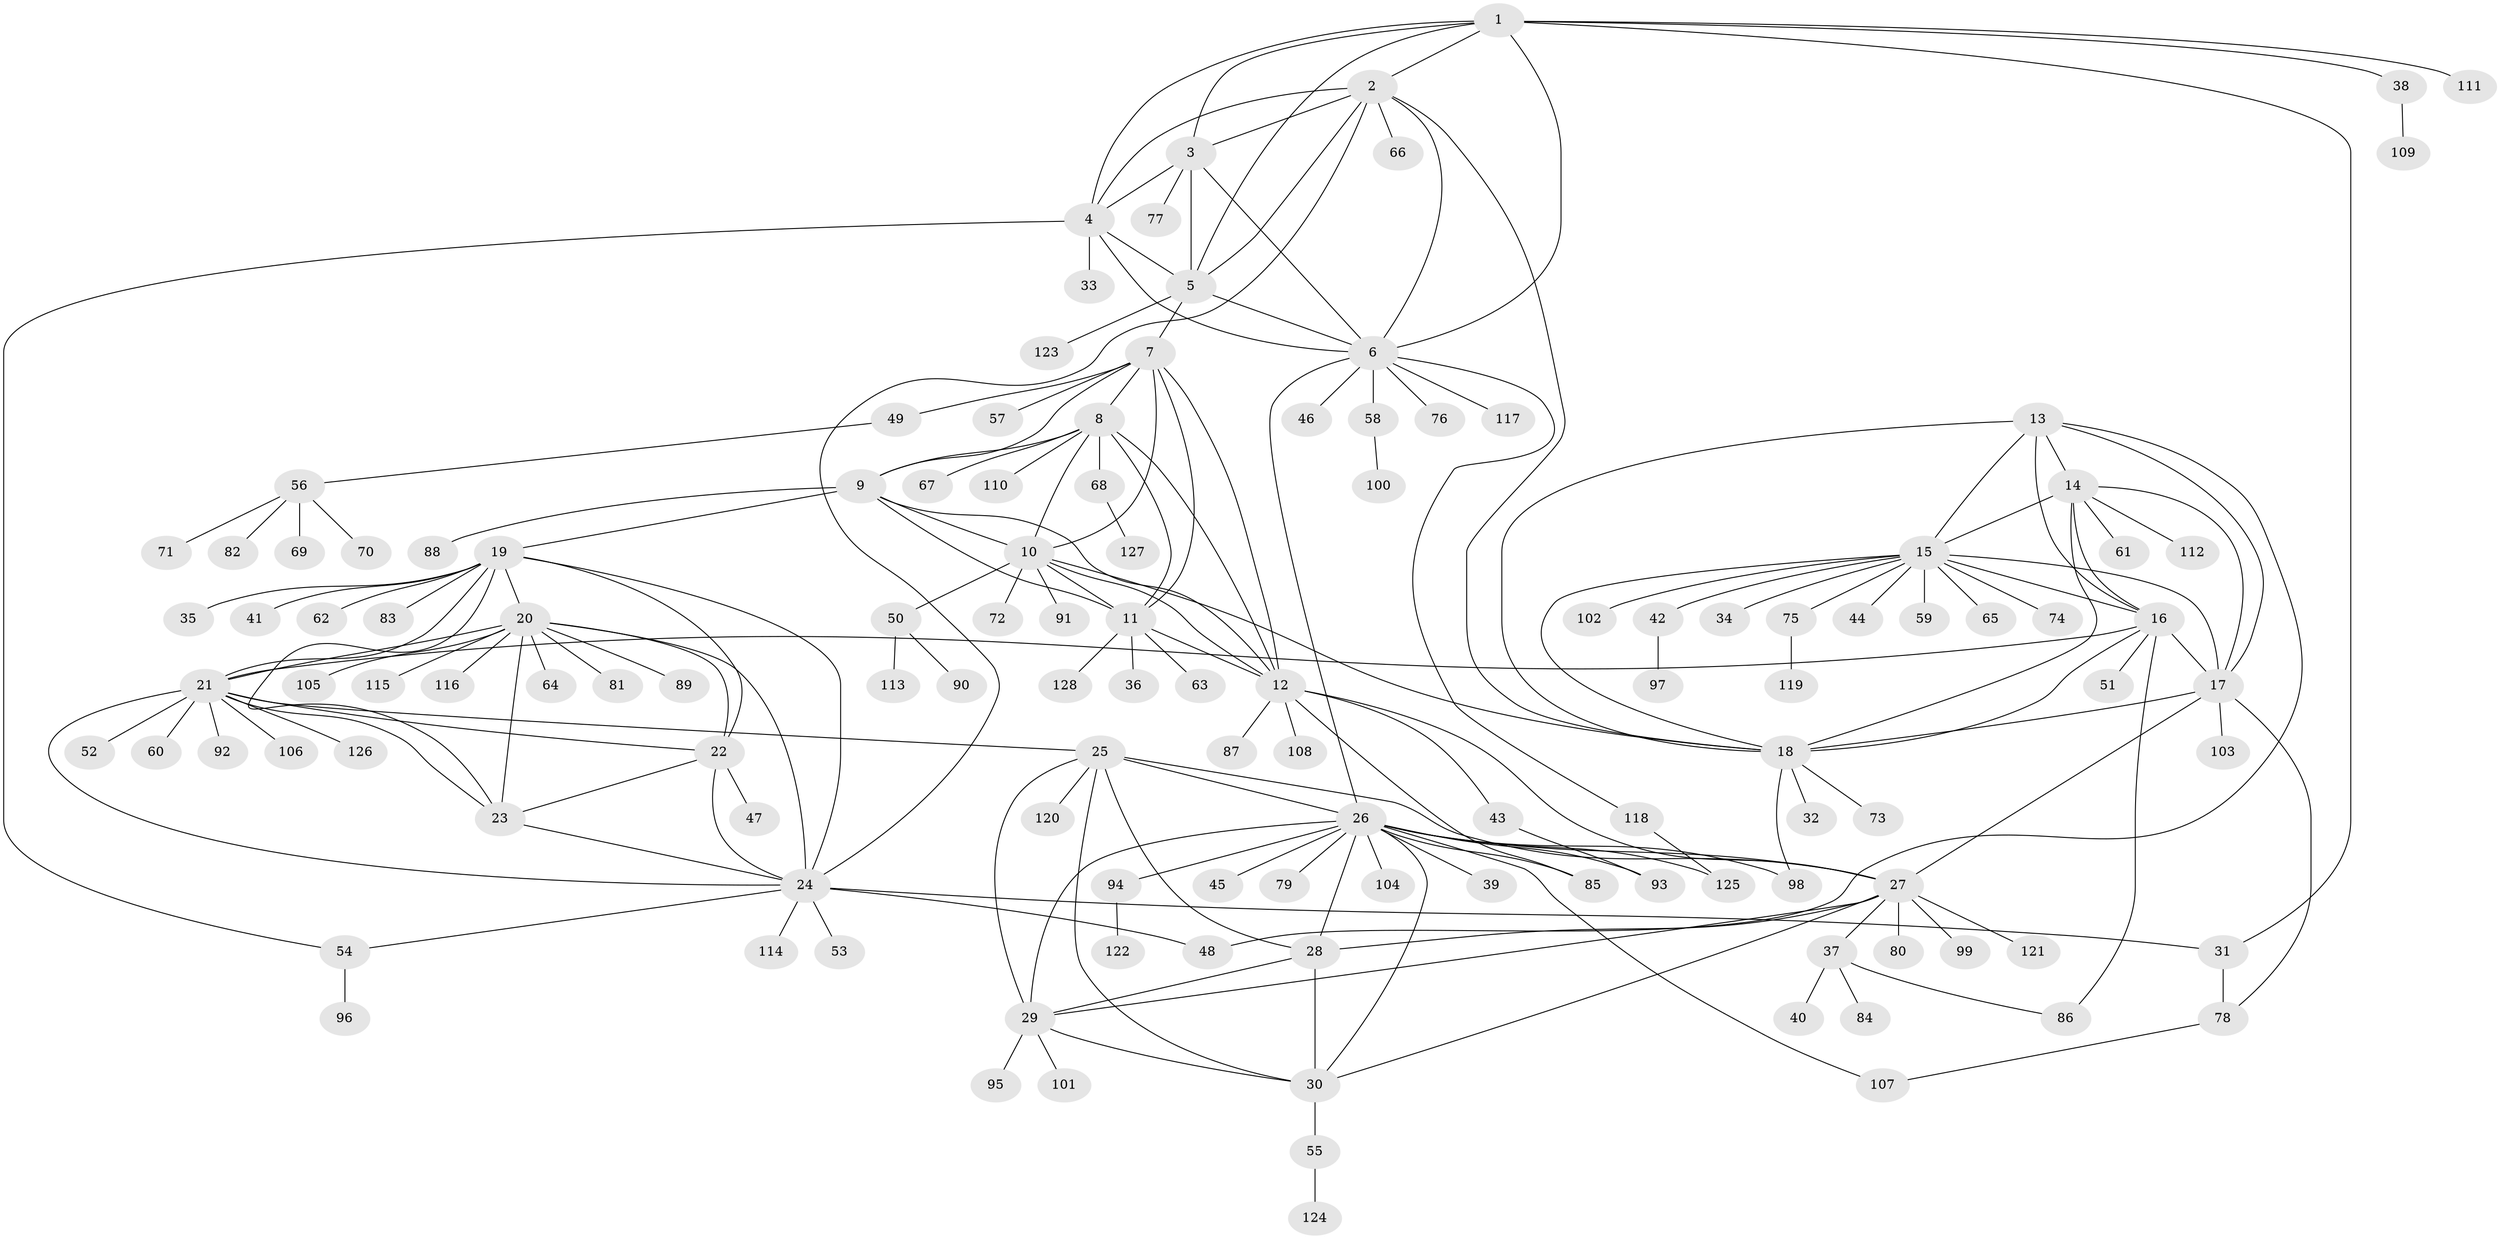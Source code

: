 // Generated by graph-tools (version 1.1) at 2025/15/03/09/25 04:15:53]
// undirected, 128 vertices, 193 edges
graph export_dot {
graph [start="1"]
  node [color=gray90,style=filled];
  1;
  2;
  3;
  4;
  5;
  6;
  7;
  8;
  9;
  10;
  11;
  12;
  13;
  14;
  15;
  16;
  17;
  18;
  19;
  20;
  21;
  22;
  23;
  24;
  25;
  26;
  27;
  28;
  29;
  30;
  31;
  32;
  33;
  34;
  35;
  36;
  37;
  38;
  39;
  40;
  41;
  42;
  43;
  44;
  45;
  46;
  47;
  48;
  49;
  50;
  51;
  52;
  53;
  54;
  55;
  56;
  57;
  58;
  59;
  60;
  61;
  62;
  63;
  64;
  65;
  66;
  67;
  68;
  69;
  70;
  71;
  72;
  73;
  74;
  75;
  76;
  77;
  78;
  79;
  80;
  81;
  82;
  83;
  84;
  85;
  86;
  87;
  88;
  89;
  90;
  91;
  92;
  93;
  94;
  95;
  96;
  97;
  98;
  99;
  100;
  101;
  102;
  103;
  104;
  105;
  106;
  107;
  108;
  109;
  110;
  111;
  112;
  113;
  114;
  115;
  116;
  117;
  118;
  119;
  120;
  121;
  122;
  123;
  124;
  125;
  126;
  127;
  128;
  1 -- 2;
  1 -- 3;
  1 -- 4;
  1 -- 5;
  1 -- 6;
  1 -- 31;
  1 -- 38;
  1 -- 111;
  2 -- 3;
  2 -- 4;
  2 -- 5;
  2 -- 6;
  2 -- 18;
  2 -- 24;
  2 -- 66;
  3 -- 4;
  3 -- 5;
  3 -- 6;
  3 -- 77;
  4 -- 5;
  4 -- 6;
  4 -- 33;
  4 -- 54;
  5 -- 6;
  5 -- 7;
  5 -- 123;
  6 -- 26;
  6 -- 46;
  6 -- 58;
  6 -- 76;
  6 -- 117;
  6 -- 118;
  7 -- 8;
  7 -- 9;
  7 -- 10;
  7 -- 11;
  7 -- 12;
  7 -- 49;
  7 -- 57;
  8 -- 9;
  8 -- 10;
  8 -- 11;
  8 -- 12;
  8 -- 67;
  8 -- 68;
  8 -- 110;
  9 -- 10;
  9 -- 11;
  9 -- 12;
  9 -- 19;
  9 -- 88;
  10 -- 11;
  10 -- 12;
  10 -- 18;
  10 -- 50;
  10 -- 72;
  10 -- 91;
  11 -- 12;
  11 -- 36;
  11 -- 63;
  11 -- 128;
  12 -- 27;
  12 -- 43;
  12 -- 85;
  12 -- 87;
  12 -- 108;
  13 -- 14;
  13 -- 15;
  13 -- 16;
  13 -- 17;
  13 -- 18;
  13 -- 48;
  14 -- 15;
  14 -- 16;
  14 -- 17;
  14 -- 18;
  14 -- 61;
  14 -- 112;
  15 -- 16;
  15 -- 17;
  15 -- 18;
  15 -- 34;
  15 -- 42;
  15 -- 44;
  15 -- 59;
  15 -- 65;
  15 -- 74;
  15 -- 75;
  15 -- 102;
  16 -- 17;
  16 -- 18;
  16 -- 21;
  16 -- 51;
  16 -- 86;
  17 -- 18;
  17 -- 27;
  17 -- 78;
  17 -- 103;
  18 -- 32;
  18 -- 73;
  18 -- 98;
  19 -- 20;
  19 -- 21;
  19 -- 22;
  19 -- 23;
  19 -- 24;
  19 -- 35;
  19 -- 41;
  19 -- 62;
  19 -- 83;
  20 -- 21;
  20 -- 22;
  20 -- 23;
  20 -- 24;
  20 -- 64;
  20 -- 81;
  20 -- 89;
  20 -- 105;
  20 -- 115;
  20 -- 116;
  21 -- 22;
  21 -- 23;
  21 -- 24;
  21 -- 25;
  21 -- 52;
  21 -- 60;
  21 -- 92;
  21 -- 106;
  21 -- 126;
  22 -- 23;
  22 -- 24;
  22 -- 47;
  23 -- 24;
  24 -- 31;
  24 -- 48;
  24 -- 53;
  24 -- 54;
  24 -- 114;
  25 -- 26;
  25 -- 27;
  25 -- 28;
  25 -- 29;
  25 -- 30;
  25 -- 120;
  26 -- 27;
  26 -- 28;
  26 -- 29;
  26 -- 30;
  26 -- 39;
  26 -- 45;
  26 -- 79;
  26 -- 85;
  26 -- 93;
  26 -- 94;
  26 -- 98;
  26 -- 104;
  26 -- 107;
  26 -- 125;
  27 -- 28;
  27 -- 29;
  27 -- 30;
  27 -- 37;
  27 -- 80;
  27 -- 99;
  27 -- 121;
  28 -- 29;
  28 -- 30;
  29 -- 30;
  29 -- 95;
  29 -- 101;
  30 -- 55;
  31 -- 78;
  37 -- 40;
  37 -- 84;
  37 -- 86;
  38 -- 109;
  42 -- 97;
  43 -- 93;
  49 -- 56;
  50 -- 90;
  50 -- 113;
  54 -- 96;
  55 -- 124;
  56 -- 69;
  56 -- 70;
  56 -- 71;
  56 -- 82;
  58 -- 100;
  68 -- 127;
  75 -- 119;
  78 -- 107;
  94 -- 122;
  118 -- 125;
}
